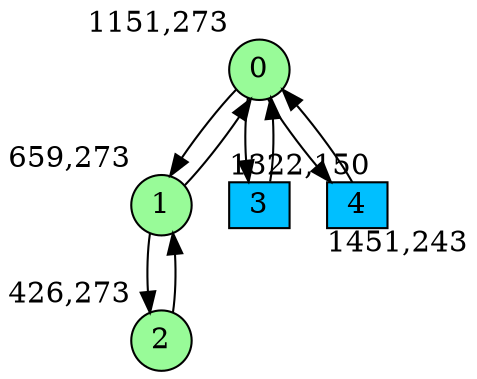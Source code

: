 digraph G {
graph [bgcolor=white]
node [shape=circle, style = filled, fillcolor=white,fixedsize=true, width=0.4, height=0.3 ]
0[xlabel="1151,273", pos = "11.3281,0!", fillcolor=palegreen ];
1[xlabel="659,273", pos = "3.64063,0!", fillcolor=palegreen ];
2[xlabel="426,273", pos = "0,0!", fillcolor=palegreen ];
3[xlabel="1322,150", pos = "14,1.92188!", fillcolor=deepskyblue, shape=box ];
4[xlabel="1451,243", pos = "16.0156,0.46875!", fillcolor=deepskyblue, shape=box ];
0->1 ;
0->3 ;
0->4 ;
1->0 ;
1->2 ;
2->1 ;
3->0 ;
4->0 ;
}
